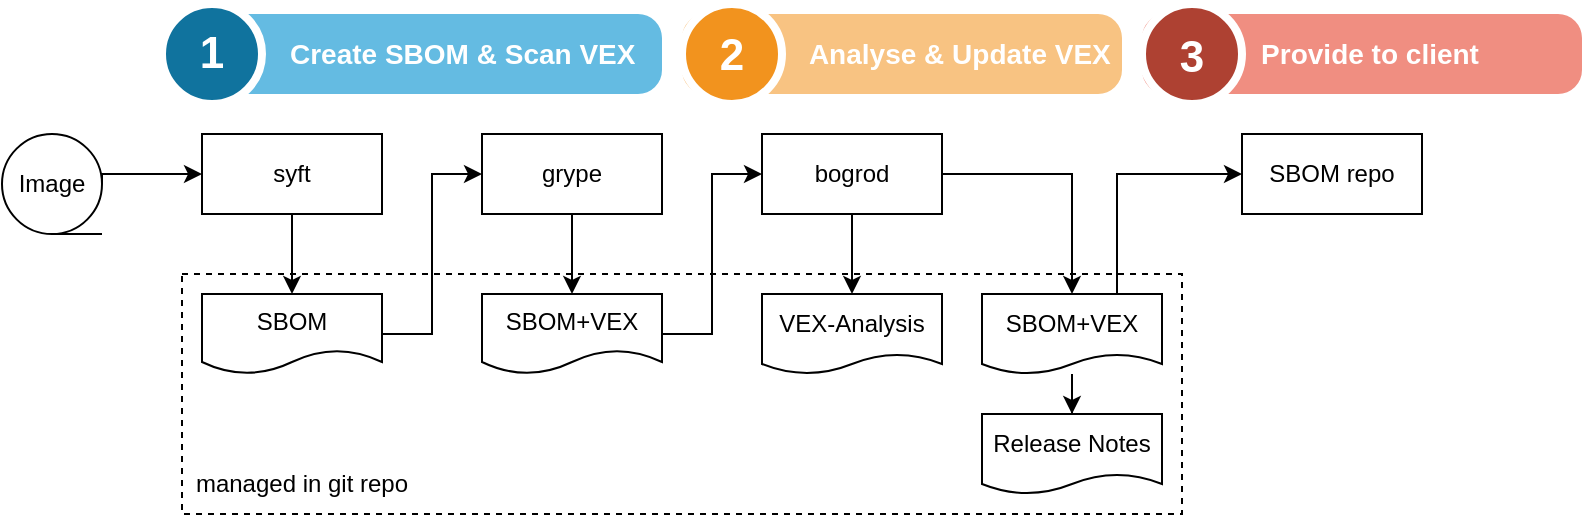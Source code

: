 <mxfile version="21.2.8" type="device">
  <diagram id="LGDP_pIZAGlwTwSJ4sjn" name="Page-1">
    <mxGraphModel dx="1434" dy="855" grid="1" gridSize="10" guides="1" tooltips="1" connect="1" arrows="1" fold="1" page="1" pageScale="1" pageWidth="850" pageHeight="1100" math="0" shadow="0">
      <root>
        <mxCell id="0" />
        <mxCell id="1" parent="0" />
        <mxCell id="PBNwTgLJ96jfDFWDJ1od-1" value="" style="rounded=0;whiteSpace=wrap;html=1;fillColor=none;dashed=1;" vertex="1" parent="1">
          <mxGeometry x="170" y="230" width="500" height="120" as="geometry" />
        </mxCell>
        <mxCell id="r2mrjyQ1Vl0hvuekhCWr-5" value="SBOM" style="shape=document;whiteSpace=wrap;html=1;boundedLbl=1;" parent="1" vertex="1">
          <mxGeometry x="180" y="240" width="90" height="40" as="geometry" />
        </mxCell>
        <mxCell id="r2mrjyQ1Vl0hvuekhCWr-6" value="SBOM+VEX" style="shape=document;whiteSpace=wrap;html=1;boundedLbl=1;" parent="1" vertex="1">
          <mxGeometry x="320" y="240" width="90" height="40" as="geometry" />
        </mxCell>
        <mxCell id="r2mrjyQ1Vl0hvuekhCWr-7" value="VEX-Analysis" style="shape=document;whiteSpace=wrap;html=1;boundedLbl=1;size=0.25;" parent="1" vertex="1">
          <mxGeometry x="460" y="240" width="90" height="40" as="geometry" />
        </mxCell>
        <mxCell id="r2mrjyQ1Vl0hvuekhCWr-8" value="syft" style="rounded=0;whiteSpace=wrap;html=1;" parent="1" vertex="1">
          <mxGeometry x="180" y="160" width="90" height="40" as="geometry" />
        </mxCell>
        <mxCell id="r2mrjyQ1Vl0hvuekhCWr-9" value="" style="endArrow=classic;html=1;rounded=0;entryX=0.5;entryY=0;entryDx=0;entryDy=0;exitX=0.5;exitY=1;exitDx=0;exitDy=0;" parent="1" source="r2mrjyQ1Vl0hvuekhCWr-8" target="r2mrjyQ1Vl0hvuekhCWr-5" edge="1">
          <mxGeometry width="50" height="50" relative="1" as="geometry">
            <mxPoint x="660" y="470" as="sourcePoint" />
            <mxPoint x="710" y="420" as="targetPoint" />
          </mxGeometry>
        </mxCell>
        <mxCell id="r2mrjyQ1Vl0hvuekhCWr-10" value="grype" style="rounded=0;whiteSpace=wrap;html=1;" parent="1" vertex="1">
          <mxGeometry x="320" y="160" width="90" height="40" as="geometry" />
        </mxCell>
        <mxCell id="r2mrjyQ1Vl0hvuekhCWr-12" value="" style="edgeStyle=orthogonalEdgeStyle;elbow=vertical;endArrow=classic;html=1;rounded=0;exitX=1;exitY=0.5;exitDx=0;exitDy=0;entryX=0;entryY=0.5;entryDx=0;entryDy=0;" parent="1" source="r2mrjyQ1Vl0hvuekhCWr-5" target="r2mrjyQ1Vl0hvuekhCWr-10" edge="1">
          <mxGeometry width="50" height="50" relative="1" as="geometry">
            <mxPoint x="270" y="260" as="sourcePoint" />
            <mxPoint x="330" y="180" as="targetPoint" />
          </mxGeometry>
        </mxCell>
        <mxCell id="r2mrjyQ1Vl0hvuekhCWr-19" value="" style="endArrow=classic;html=1;rounded=0;exitX=0.5;exitY=1;exitDx=0;exitDy=0;entryX=0.5;entryY=0;entryDx=0;entryDy=0;" parent="1" source="r2mrjyQ1Vl0hvuekhCWr-10" target="r2mrjyQ1Vl0hvuekhCWr-6" edge="1">
          <mxGeometry width="50" height="50" relative="1" as="geometry">
            <mxPoint x="660" y="470" as="sourcePoint" />
            <mxPoint x="710" y="420" as="targetPoint" />
          </mxGeometry>
        </mxCell>
        <mxCell id="r2mrjyQ1Vl0hvuekhCWr-20" value="bogrod" style="rounded=0;whiteSpace=wrap;html=1;" parent="1" vertex="1">
          <mxGeometry x="460" y="160" width="90" height="40" as="geometry" />
        </mxCell>
        <mxCell id="r2mrjyQ1Vl0hvuekhCWr-21" value="" style="endArrow=classic;html=1;rounded=0;exitX=0.5;exitY=1;exitDx=0;exitDy=0;entryX=0.5;entryY=0;entryDx=0;entryDy=0;" parent="1" source="r2mrjyQ1Vl0hvuekhCWr-20" target="r2mrjyQ1Vl0hvuekhCWr-7" edge="1">
          <mxGeometry width="50" height="50" relative="1" as="geometry">
            <mxPoint x="385" y="210" as="sourcePoint" />
            <mxPoint x="385" y="250" as="targetPoint" />
            <Array as="points" />
          </mxGeometry>
        </mxCell>
        <mxCell id="r2mrjyQ1Vl0hvuekhCWr-22" value="" style="edgeStyle=orthogonalEdgeStyle;elbow=vertical;endArrow=classic;html=1;rounded=0;exitX=1;exitY=0.5;exitDx=0;exitDy=0;entryX=0;entryY=0.5;entryDx=0;entryDy=0;" parent="1" source="r2mrjyQ1Vl0hvuekhCWr-6" target="r2mrjyQ1Vl0hvuekhCWr-20" edge="1">
          <mxGeometry width="50" height="50" relative="1" as="geometry">
            <mxPoint x="280" y="270" as="sourcePoint" />
            <mxPoint x="340" y="190" as="targetPoint" />
          </mxGeometry>
        </mxCell>
        <mxCell id="r2mrjyQ1Vl0hvuekhCWr-24" value="" style="edgeStyle=orthogonalEdgeStyle;elbow=vertical;endArrow=classic;html=1;rounded=0;exitX=1;exitY=0.5;exitDx=0;exitDy=0;entryX=0.5;entryY=0;entryDx=0;entryDy=0;" parent="1" source="r2mrjyQ1Vl0hvuekhCWr-20" target="r2mrjyQ1Vl0hvuekhCWr-23" edge="1">
          <mxGeometry width="50" height="50" relative="1" as="geometry">
            <mxPoint x="425" y="270" as="sourcePoint" />
            <mxPoint x="470" y="190" as="targetPoint" />
          </mxGeometry>
        </mxCell>
        <mxCell id="r2mrjyQ1Vl0hvuekhCWr-25" value="SBOM repo" style="rounded=0;whiteSpace=wrap;html=1;" parent="1" vertex="1">
          <mxGeometry x="700" y="160" width="90" height="40" as="geometry" />
        </mxCell>
        <mxCell id="r2mrjyQ1Vl0hvuekhCWr-30" value="" style="edgeStyle=orthogonalEdgeStyle;elbow=vertical;endArrow=classic;html=1;rounded=0;exitX=0.75;exitY=0;exitDx=0;exitDy=0;entryX=0;entryY=0.5;entryDx=0;entryDy=0;" parent="1" source="r2mrjyQ1Vl0hvuekhCWr-23" target="r2mrjyQ1Vl0hvuekhCWr-25" edge="1">
          <mxGeometry width="50" height="50" relative="1" as="geometry">
            <mxPoint x="560" y="190" as="sourcePoint" />
            <mxPoint x="635" y="250" as="targetPoint" />
          </mxGeometry>
        </mxCell>
        <mxCell id="r2mrjyQ1Vl0hvuekhCWr-78" value="" style="edgeStyle=orthogonalEdgeStyle;rounded=0;orthogonalLoop=1;jettySize=auto;html=1;strokeColor=default;strokeWidth=1;fontColor=#FFFFFF;" parent="1" source="r2mrjyQ1Vl0hvuekhCWr-23" target="r2mrjyQ1Vl0hvuekhCWr-77" edge="1">
          <mxGeometry relative="1" as="geometry" />
        </mxCell>
        <mxCell id="r2mrjyQ1Vl0hvuekhCWr-23" value="SBOM+VEX" style="shape=document;whiteSpace=wrap;html=1;boundedLbl=1;size=0.25;" parent="1" vertex="1">
          <mxGeometry x="570" y="240" width="90" height="40" as="geometry" />
        </mxCell>
        <mxCell id="r2mrjyQ1Vl0hvuekhCWr-38" style="edgeStyle=orthogonalEdgeStyle;rounded=0;orthogonalLoop=1;jettySize=auto;html=1;entryX=0;entryY=0.5;entryDx=0;entryDy=0;strokeWidth=1;strokeColor=default;exitX=1;exitY=0.5;exitDx=0;exitDy=0;" parent="1" source="r2mrjyQ1Vl0hvuekhCWr-40" target="r2mrjyQ1Vl0hvuekhCWr-8" edge="1">
          <mxGeometry relative="1" as="geometry">
            <mxPoint x="50" y="70" as="sourcePoint" />
            <Array as="points">
              <mxPoint x="130" y="180" />
              <mxPoint x="130" y="180" />
            </Array>
          </mxGeometry>
        </mxCell>
        <mxCell id="r2mrjyQ1Vl0hvuekhCWr-40" value="Image" style="shape=tapeData;whiteSpace=wrap;html=1;perimeter=ellipsePerimeter;" parent="1" vertex="1">
          <mxGeometry x="80" y="160" width="50" height="50" as="geometry" />
        </mxCell>
        <mxCell id="r2mrjyQ1Vl0hvuekhCWr-42" value="Create SBOM &amp;amp; Scan VEX" style="shape=rect;rounded=1;whiteSpace=wrap;html=1;shadow=0;strokeColor=none;fillColor=#64BBE2;arcSize=30;fontSize=14;spacingLeft=42;fontStyle=1;fontColor=#FFFFFF;align=left;" parent="1" vertex="1">
          <mxGeometry x="180" y="100" width="230" height="40" as="geometry" />
        </mxCell>
        <mxCell id="r2mrjyQ1Vl0hvuekhCWr-66" value="1" style="shape=ellipse;perimeter=ellipsePerimeter;fontSize=22;fontStyle=1;shadow=0;strokeColor=#ffffff;fillColor=#10739E;strokeWidth=4;fontColor=#ffffff;align=center;spacing=0;spacingTop=-6;" parent="1" vertex="1">
          <mxGeometry x="160" y="95" width="50" height="50" as="geometry" />
        </mxCell>
        <mxCell id="r2mrjyQ1Vl0hvuekhCWr-67" value="&amp;nbsp; &amp;nbsp; &amp;nbsp;Analyse &amp;amp; Update VEX" style="shape=rect;rounded=1;whiteSpace=wrap;html=1;shadow=0;strokeColor=none;fillColor=#F8C382;arcSize=30;fontSize=14;spacingLeft=42;fontStyle=1;fontColor=#FFFFFF;align=left;" parent="1" vertex="1">
          <mxGeometry x="420" y="100" width="220" height="40" as="geometry" />
        </mxCell>
        <mxCell id="r2mrjyQ1Vl0hvuekhCWr-68" value="2" style="shape=ellipse;perimeter=ellipsePerimeter;fontSize=22;fontStyle=1;shadow=0;strokeColor=#ffffff;fillColor=#F2931E;strokeWidth=4;fontColor=#ffffff;align=center;spacingTop=-4;" parent="1" vertex="1">
          <mxGeometry x="420" y="95" width="50" height="50" as="geometry" />
        </mxCell>
        <mxCell id="r2mrjyQ1Vl0hvuekhCWr-69" value="&amp;nbsp; &amp;nbsp; Provide to client" style="shape=rect;rounded=1;whiteSpace=wrap;html=1;shadow=0;strokeColor=none;fillColor=#F08E81;arcSize=30;fontSize=14;spacingLeft=42;fontStyle=1;fontColor=#FFFFFF;align=left;" parent="1" vertex="1">
          <mxGeometry x="650" y="100" width="220" height="40" as="geometry" />
        </mxCell>
        <mxCell id="r2mrjyQ1Vl0hvuekhCWr-70" value="3" style="shape=ellipse;perimeter=ellipsePerimeter;fontSize=22;fontStyle=1;shadow=0;strokeColor=#ffffff;fillColor=#AE4132;strokeWidth=4;fontColor=#ffffff;align=center;spacingTop=-2;" parent="1" vertex="1">
          <mxGeometry x="650" y="95" width="50" height="50" as="geometry" />
        </mxCell>
        <mxCell id="r2mrjyQ1Vl0hvuekhCWr-77" value="Release Notes" style="shape=document;whiteSpace=wrap;html=1;boundedLbl=1;size=0.25;" parent="1" vertex="1">
          <mxGeometry x="570" y="300" width="90" height="40" as="geometry" />
        </mxCell>
        <mxCell id="PBNwTgLJ96jfDFWDJ1od-2" value="managed in git repo" style="text;html=1;strokeColor=none;fillColor=none;align=center;verticalAlign=middle;whiteSpace=wrap;rounded=0;" vertex="1" parent="1">
          <mxGeometry x="150" y="320" width="160" height="30" as="geometry" />
        </mxCell>
      </root>
    </mxGraphModel>
  </diagram>
</mxfile>
